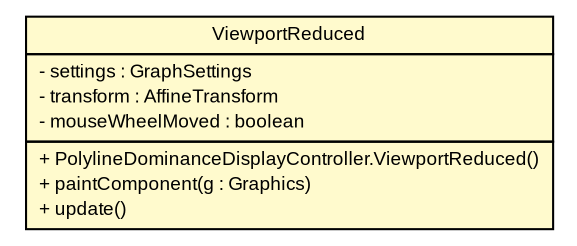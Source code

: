 #!/usr/local/bin/dot
#
# Class diagram 
# Generated by UMLGraph version R5_6 (http://www.umlgraph.org/)
#

digraph G {
	edge [fontname="arial",fontsize=10,labelfontname="arial",labelfontsize=10];
	node [fontname="arial",fontsize=10,shape=plaintext];
	nodesep=0.25;
	ranksep=0.5;
	// pfc.controllers.algorithms.PolylineDominanceDisplayController.ViewportReduced
	c13190 [label=<<table title="pfc.controllers.algorithms.PolylineDominanceDisplayController.ViewportReduced" border="0" cellborder="1" cellspacing="0" cellpadding="2" port="p" bgcolor="lemonChiffon" href="./PolylineDominanceDisplayController.ViewportReduced.html">
		<tr><td><table border="0" cellspacing="0" cellpadding="1">
<tr><td align="center" balign="center"> ViewportReduced </td></tr>
		</table></td></tr>
		<tr><td><table border="0" cellspacing="0" cellpadding="1">
<tr><td align="left" balign="left"> - settings : GraphSettings </td></tr>
<tr><td align="left" balign="left"> - transform : AffineTransform </td></tr>
<tr><td align="left" balign="left"> - mouseWheelMoved : boolean </td></tr>
		</table></td></tr>
		<tr><td><table border="0" cellspacing="0" cellpadding="1">
<tr><td align="left" balign="left"> + PolylineDominanceDisplayController.ViewportReduced() </td></tr>
<tr><td align="left" balign="left"> + paintComponent(g : Graphics) </td></tr>
<tr><td align="left" balign="left"> + update() </td></tr>
		</table></td></tr>
		</table>>, URL="./PolylineDominanceDisplayController.ViewportReduced.html", fontname="arial", fontcolor="black", fontsize=9.0];
}

